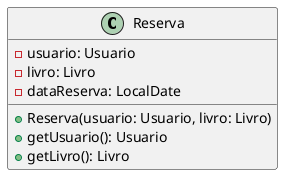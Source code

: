 @startuml

class Reserva {
    - usuario: Usuario
    - livro: Livro
    - dataReserva: LocalDate

    +Reserva(usuario: Usuario, livro: Livro)
    +getUsuario(): Usuario
    +getLivro(): Livro
}

@enduml